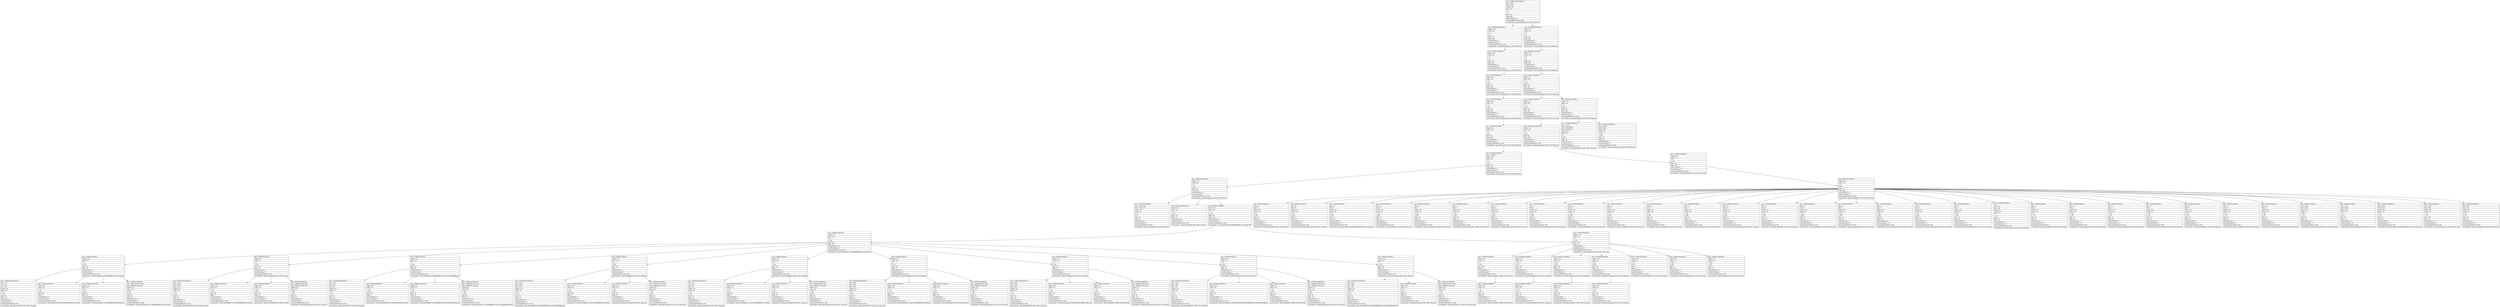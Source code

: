 digraph Layout {

	node [shape=record fontname=Arial];

	0	[label="{type = XCUIElementTypeApplication\l|name = Any.do\l|label = Any.do\l|enabled = true\l|visible = true\l|x = 0\l|y = 0\l|width = 414\l|height = 896\l|numberOfChildren = 3\l|eventGeneratedOnElement = false \l|screenshotPath = anydo-edit/S1/pngs/0.0_0.0_1242.0_2688.0.png\l}"]
	1	[label="{type = XCUIElementTypeWindow\l|enabled = true\l|visible = true\l|x = 0\l|y = 0\l|width = 414\l|height = 896\l|numberOfChildren = 1\l|numInParentLayout = 0\l|eventGeneratedOnElement = false \l|screenshotPath = anydo-edit/S1/pngs/0.0_0.0_1242.0_2688.0.png\l}"]
	2	[label="{type = XCUIElementTypeWindow\l|enabled = true\l|visible = true\l|x = 0\l|y = 0\l|width = 414\l|height = 896\l|numberOfChildren = 1\l|numInParentLayout = 2\l|eventGeneratedOnElement = false \l|screenshotPath = anydo-edit/S1/pngs/0.0_0.0_1242.0_2688.0.png\l}"]
	3	[label="{type = XCUIElementTypeOther\l|enabled = true\l|visible = true\l|x = 0\l|y = 0\l|width = 414\l|height = 896\l|numberOfChildren = 2\l|numInParentLayout = 0\l|eventGeneratedOnElement = false \l|screenshotPath = anydo-edit/S1/pngs/0.0_0.0_1242.0_2688.0.png\l}"]
	4	[label="{type = XCUIElementTypeOther\l|enabled = true\l|visible = true\l|x = 0\l|y = 0\l|width = 414\l|height = 896\l|numberOfChildren = 1\l|numInParentLayout = 0\l|eventGeneratedOnElement = false \l|screenshotPath = anydo-edit/S1/pngs/0.0_0.0_1242.0_2688.0.png\l}"]
	5	[label="{type = XCUIElementTypeOther\l|enabled = true\l|visible = true\l|x = 0\l|y = 54\l|width = 414\l|height = 842\l|numberOfChildren = 1\l|numInParentLayout = 1\l|eventGeneratedOnElement = false \l|screenshotPath = anydo-edit/S1/pngs/0.0_162.0_1242.0_2688.0.png\l}"]
	6	[label="{type = XCUIElementTypeOther\l|enabled = true\l|visible = true\l|x = 0\l|y = 595\l|width = 414\l|height = 301\l|numberOfChildren = 3\l|numInParentLayout = 0\l|eventGeneratedOnElement = false \l|screenshotPath = anydo-edit/S1/pngs/0.0_1785.0_1242.0_2688.0.png\l}"]
	7	[label="{type = XCUIElementTypeOther\l|enabled = true\l|visible = true\l|x = 0\l|y = 54\l|width = 414\l|height = 842\l|numberOfChildren = 1\l|numInParentLayout = 0\l|eventGeneratedOnElement = false \l|screenshotPath = anydo-edit/S1/pngs/0.0_162.0_1242.0_2688.0.png\l}"]
	8	[label="{type = XCUIElementTypeOther\l|enabled = true\l|visible = true\l|x = 0\l|y = 595\l|width = 414\l|height = 243\l|numberOfChildren = 1\l|numInParentLayout = 1\l|eventGeneratedOnElement = false \l|screenshotPath = anydo-edit/S1/pngs/0.0_1785.0_1242.0_2514.0.png\l}"]
	9	[label="{type = XCUIElementTypeOther\l|enabled = true\l|visible = true\l|x = 0\l|y = 595\l|width = 414\l|height = 301\l|numberOfChildren = 2\l|numInParentLayout = 2\l|eventGeneratedOnElement = false \l|screenshotPath = anydo-edit/S1/pngs/0.0_1785.0_1242.0_2688.0.png\l}"]
	10	[label="{type = XCUIElementTypeOther\l|enabled = true\l|visible = true\l|x = 0\l|y = 54\l|width = 414\l|height = 842\l|numberOfChildren = 1\l|numInParentLayout = 0\l|eventGeneratedOnElement = false \l|screenshotPath = anydo-edit/S1/pngs/0.0_162.0_1242.0_2688.0.png\l}"]
	11	[label="{type = XCUIElementTypeKeyboard\l|enabled = true\l|visible = true\l|x = 0\l|y = 595\l|width = 414\l|height = 243\l|numberOfChildren = 1\l|numInParentLayout = 0\l|eventGeneratedOnElement = false \l|screenshotPath = anydo-edit/S1/pngs/0.0_1785.0_1242.0_2514.0.png\l}"]
	12	[label="{type = XCUIElementTypeButton\l|value = فارسی\l|name = Next keyboard\l|label = Next keyboard\l|enabled = true\l|visible = true\l|x = 2\l|y = 829\l|width = 78\l|height = 66\l|numberOfChildren = 1\l|numInParentLayout = 0\l|eventGeneratedOnElement = false \l|screenshotPath = anydo-edit/S1/pngs/6.0_2487.0_240.0_2685.0.png\l}"]
	13	[label="{type = XCUIElementTypeButton\l|name = dictation\l|label = Dictate\l|enabled = true\l|visible = true\l|x = 334\l|y = 829\l|width = 78\l|height = 66\l|numberOfChildren = 1\l|numInParentLayout = 1\l|eventGeneratedOnElement = false \l|screenshotPath = anydo-edit/S1/pngs/1002.0_2487.0_1236.0_2685.0.png\l}"]
	14	[label="{type = XCUIElementTypeOther\l|name = mainView\l|enabled = true\l|visible = true\l|x = 0\l|y = 54\l|width = 414\l|height = 842\l|numberOfChildren = 3\l|numInParentLayout = 0\l|eventGeneratedOnElement = false \l|screenshotPath = anydo-edit/S1/pngs/0.0_162.0_1242.0_2688.0.png\l}"]
	15	[label="{type = XCUIElementTypeOther\l|enabled = true\l|visible = true\l|x = 0\l|y = 595\l|width = 414\l|height = 243\l|numberOfChildren = 1\l|numInParentLayout = 0\l|eventGeneratedOnElement = false \l|screenshotPath = anydo-edit/S1/pngs/0.0_1785.0_1242.0_2514.0.png\l}"]
	16	[label="{type = XCUIElementTypeOther\l|enabled = true\l|visible = true\l|x = 0\l|y = 54\l|width = 414\l|height = 842\l|numberOfChildren = 3\l|numInParentLayout = 1\l|eventGeneratedOnElement = false \l|screenshotPath = anydo-edit/S1/pngs/0.0_162.0_1242.0_2688.0.png\l}"]
	17	[label="{type = XCUIElementTypeOther\l|enabled = true\l|visible = true\l|x = 0\l|y = 595\l|width = 414\l|height = 243\l|numberOfChildren = 32\l|numInParentLayout = 0\l|eventGeneratedOnElement = false \l|screenshotPath = anydo-edit/S1/pngs/0.0_1785.0_1242.0_2514.0.png\l}"]
	18	[label="{type = XCUIElementTypeButton\l|name = moment back\l|label = moment back\l|enabled = true\l|visible = true\l|x = 10\l|y = 62\l|width = 40\l|height = 40\l|numberOfChildren = 0\l|numInParentLayout = 0\l|eventGeneratedOnElement = false \l|screenshotPath = anydo-edit/S1/pngs/30.0_186.0_150.0_306.0.png\l}"]
	19	[label="{type = XCUIElementTypeTextView\l|enabled = true\l|visible = true\l|x = 20\l|y = 110\l|width = 334\l|height = 40\l|numberOfChildren = 0\l|numInParentLayout = 1\l|eventGeneratedOnElement = true \l|screenshotPath = anydo-edit/S1/pngs/60.0_330.0_1062.0_450.0.png\l}"]
	20	[label="{type = XCUIElementTypeOther\l|enabled = true\l|visible = true\l|x = 0\l|y = 158\l|width = 414\l|height = 437\l|numberOfChildren = 2\l|numInParentLayout = 2\l|eventGeneratedOnElement = false \l|screenshotPath = anydo-edit/S1/pngs/0.0_474.00000000000006_1242.0_1785.0.png\l}"]
	21	[label="{type = XCUIElementTypeKey\l|name = Q\l|label = Q\l|enabled = true\l|visible = true\l|x = 2\l|y = 602\l|width = 41\l|height = 49\l|numberOfChildren = 0\l|numInParentLayout = 0\l|eventGeneratedOnElement = false \l|screenshotPath = anydo-edit/S1/pngs/6.0_1806.0_129.0_1953.0.png\l}"]
	22	[label="{type = XCUIElementTypeKey\l|name = W\l|label = W\l|enabled = true\l|visible = true\l|x = 43\l|y = 602\l|width = 41\l|height = 49\l|numberOfChildren = 0\l|numInParentLayout = 1\l|eventGeneratedOnElement = false \l|screenshotPath = anydo-edit/S1/pngs/129.0_1806.0_252.0_1953.0.png\l}"]
	23	[label="{type = XCUIElementTypeKey\l|name = E\l|label = E\l|enabled = true\l|visible = true\l|x = 84\l|y = 602\l|width = 41\l|height = 49\l|numberOfChildren = 0\l|numInParentLayout = 2\l|eventGeneratedOnElement = false \l|screenshotPath = anydo-edit/S1/pngs/252.00000000000003_1806.0_375.0_1953.0.png\l}"]
	24	[label="{type = XCUIElementTypeKey\l|name = R\l|label = R\l|enabled = true\l|visible = true\l|x = 125\l|y = 602\l|width = 41\l|height = 49\l|numberOfChildren = 0\l|numInParentLayout = 3\l|eventGeneratedOnElement = false \l|screenshotPath = anydo-edit/S1/pngs/375.0_1806.0_498.0_1953.0.png\l}"]
	25	[label="{type = XCUIElementTypeKey\l|name = T\l|label = T\l|enabled = true\l|visible = true\l|x = 166\l|y = 602\l|width = 41\l|height = 49\l|numberOfChildren = 0\l|numInParentLayout = 4\l|eventGeneratedOnElement = false \l|screenshotPath = anydo-edit/S1/pngs/498.0_1806.0_621.0_1953.0.png\l}"]
	26	[label="{type = XCUIElementTypeKey\l|name = Y\l|label = Y\l|enabled = true\l|visible = true\l|x = 207\l|y = 602\l|width = 41\l|height = 49\l|numberOfChildren = 0\l|numInParentLayout = 5\l|eventGeneratedOnElement = false \l|screenshotPath = anydo-edit/S1/pngs/621.0_1806.0_744.0_1953.0.png\l}"]
	27	[label="{type = XCUIElementTypeKey\l|name = U\l|label = U\l|enabled = true\l|visible = true\l|x = 248\l|y = 602\l|width = 41\l|height = 49\l|numberOfChildren = 0\l|numInParentLayout = 6\l|eventGeneratedOnElement = false \l|screenshotPath = anydo-edit/S1/pngs/744.0_1806.0_867.0_1953.0.png\l}"]
	28	[label="{type = XCUIElementTypeKey\l|name = I\l|label = I\l|enabled = true\l|visible = true\l|x = 289\l|y = 602\l|width = 41\l|height = 49\l|numberOfChildren = 0\l|numInParentLayout = 7\l|eventGeneratedOnElement = false \l|screenshotPath = anydo-edit/S1/pngs/867.0_1806.0_990.0_1953.0.png\l}"]
	29	[label="{type = XCUIElementTypeKey\l|name = O\l|label = O\l|enabled = true\l|visible = true\l|x = 330\l|y = 602\l|width = 41\l|height = 49\l|numberOfChildren = 0\l|numInParentLayout = 8\l|eventGeneratedOnElement = false \l|screenshotPath = anydo-edit/S1/pngs/990.0_1806.0_1113.0_1953.0.png\l}"]
	30	[label="{type = XCUIElementTypeKey\l|name = P\l|label = P\l|enabled = true\l|visible = true\l|x = 371\l|y = 602\l|width = 41\l|height = 49\l|numberOfChildren = 0\l|numInParentLayout = 9\l|eventGeneratedOnElement = false \l|screenshotPath = anydo-edit/S1/pngs/1113.0_1806.0_1236.0_1953.0.png\l}"]
	31	[label="{type = XCUIElementTypeKey\l|name = A\l|label = A\l|enabled = true\l|visible = true\l|x = 23\l|y = 658\l|width = 41\l|height = 49\l|numberOfChildren = 0\l|numInParentLayout = 10\l|eventGeneratedOnElement = false \l|screenshotPath = anydo-edit/S1/pngs/69.0_1974.0_192.0_2121.0.png\l}"]
	32	[label="{type = XCUIElementTypeKey\l|name = S\l|label = S\l|enabled = true\l|visible = true\l|x = 64\l|y = 658\l|width = 41\l|height = 49\l|numberOfChildren = 0\l|numInParentLayout = 11\l|eventGeneratedOnElement = false \l|screenshotPath = anydo-edit/S1/pngs/192.0_1974.0_315.0_2121.0.png\l}"]
	33	[label="{type = XCUIElementTypeKey\l|name = D\l|label = D\l|enabled = true\l|visible = true\l|x = 105\l|y = 658\l|width = 41\l|height = 49\l|numberOfChildren = 0\l|numInParentLayout = 12\l|eventGeneratedOnElement = false \l|screenshotPath = anydo-edit/S1/pngs/315.0_1974.0_438.0_2121.0.png\l}"]
	34	[label="{type = XCUIElementTypeKey\l|name = F\l|label = F\l|enabled = true\l|visible = true\l|x = 146\l|y = 658\l|width = 41\l|height = 49\l|numberOfChildren = 0\l|numInParentLayout = 13\l|eventGeneratedOnElement = false \l|screenshotPath = anydo-edit/S1/pngs/438.0_1974.0_561.0_2121.0.png\l}"]
	35	[label="{type = XCUIElementTypeKey\l|name = G\l|label = G\l|enabled = true\l|visible = true\l|x = 187\l|y = 658\l|width = 41\l|height = 49\l|numberOfChildren = 0\l|numInParentLayout = 14\l|eventGeneratedOnElement = false \l|screenshotPath = anydo-edit/S1/pngs/561.0_1974.0_684.0_2121.0.png\l}"]
	36	[label="{type = XCUIElementTypeKey\l|name = H\l|label = H\l|enabled = true\l|visible = true\l|x = 228\l|y = 658\l|width = 41\l|height = 49\l|numberOfChildren = 0\l|numInParentLayout = 15\l|eventGeneratedOnElement = false \l|screenshotPath = anydo-edit/S1/pngs/684.0_1974.0_807.0_2121.0.png\l}"]
	37	[label="{type = XCUIElementTypeKey\l|name = J\l|label = J\l|enabled = true\l|visible = true\l|x = 269\l|y = 658\l|width = 41\l|height = 49\l|numberOfChildren = 0\l|numInParentLayout = 16\l|eventGeneratedOnElement = false \l|screenshotPath = anydo-edit/S1/pngs/807.0_1974.0_930.0_2121.0.png\l}"]
	38	[label="{type = XCUIElementTypeKey\l|name = K\l|label = K\l|enabled = true\l|visible = true\l|x = 310\l|y = 658\l|width = 41\l|height = 49\l|numberOfChildren = 0\l|numInParentLayout = 17\l|eventGeneratedOnElement = false \l|screenshotPath = anydo-edit/S1/pngs/930.0_1974.0_1053.0_2121.0.png\l}"]
	39	[label="{type = XCUIElementTypeKey\l|name = L\l|label = L\l|enabled = true\l|visible = true\l|x = 351\l|y = 658\l|width = 41\l|height = 49\l|numberOfChildren = 0\l|numInParentLayout = 18\l|eventGeneratedOnElement = false \l|screenshotPath = anydo-edit/S1/pngs/1053.0_1974.0_1176.0_2121.0.png\l}"]
	40	[label="{type = XCUIElementTypeButton\l|value = 1\l|name = shift\l|label = shift\l|enabled = true\l|visible = true\l|x = 2\l|y = 714\l|width = 50\l|height = 49\l|numberOfChildren = 0\l|numInParentLayout = 19\l|eventGeneratedOnElement = false \l|screenshotPath = anydo-edit/S1/pngs/6.0_2142.0_156.0_2289.0.png\l}"]
	41	[label="{type = XCUIElementTypeKey\l|name = Z\l|label = Z\l|enabled = true\l|visible = true\l|x = 64\l|y = 714\l|width = 41\l|height = 49\l|numberOfChildren = 0\l|numInParentLayout = 20\l|eventGeneratedOnElement = false \l|screenshotPath = anydo-edit/S1/pngs/192.0_2142.0_315.0_2289.0.png\l}"]
	42	[label="{type = XCUIElementTypeKey\l|name = X\l|label = X\l|enabled = true\l|visible = true\l|x = 105\l|y = 714\l|width = 41\l|height = 49\l|numberOfChildren = 0\l|numInParentLayout = 21\l|eventGeneratedOnElement = false \l|screenshotPath = anydo-edit/S1/pngs/315.0_2142.0_438.0_2289.0.png\l}"]
	43	[label="{type = XCUIElementTypeKey\l|name = C\l|label = C\l|enabled = true\l|visible = true\l|x = 146\l|y = 714\l|width = 41\l|height = 49\l|numberOfChildren = 0\l|numInParentLayout = 22\l|eventGeneratedOnElement = false \l|screenshotPath = anydo-edit/S1/pngs/438.0_2142.0_561.0_2289.0.png\l}"]
	44	[label="{type = XCUIElementTypeKey\l|name = V\l|label = V\l|enabled = true\l|visible = true\l|x = 187\l|y = 714\l|width = 41\l|height = 49\l|numberOfChildren = 0\l|numInParentLayout = 23\l|eventGeneratedOnElement = false \l|screenshotPath = anydo-edit/S1/pngs/561.0_2142.0_684.0_2289.0.png\l}"]
	45	[label="{type = XCUIElementTypeKey\l|name = B\l|label = B\l|enabled = true\l|visible = true\l|x = 228\l|y = 714\l|width = 41\l|height = 49\l|numberOfChildren = 0\l|numInParentLayout = 24\l|eventGeneratedOnElement = false \l|screenshotPath = anydo-edit/S1/pngs/684.0_2142.0_807.0_2289.0.png\l}"]
	46	[label="{type = XCUIElementTypeKey\l|name = N\l|label = N\l|enabled = true\l|visible = true\l|x = 269\l|y = 714\l|width = 41\l|height = 49\l|numberOfChildren = 0\l|numInParentLayout = 25\l|eventGeneratedOnElement = false \l|screenshotPath = anydo-edit/S1/pngs/807.0_2142.0_930.0_2289.0.png\l}"]
	47	[label="{type = XCUIElementTypeKey\l|name = M\l|label = M\l|enabled = true\l|visible = true\l|x = 310\l|y = 714\l|width = 41\l|height = 49\l|numberOfChildren = 0\l|numInParentLayout = 26\l|eventGeneratedOnElement = false \l|screenshotPath = anydo-edit/S1/pngs/930.0_2142.0_1053.0_2289.0.png\l}"]
	48	[label="{type = XCUIElementTypeKey\l|name = delete\l|label = delete\l|enabled = true\l|visible = true\l|x = 362\l|y = 714\l|width = 50\l|height = 49\l|numberOfChildren = 0\l|numInParentLayout = 27\l|eventGeneratedOnElement = false \l|screenshotPath = anydo-edit/S1/pngs/1086.0_2142.0_1236.0_2289.0.png\l}"]
	49	[label="{type = XCUIElementTypeKey\l|name = more\l|label = numbers\l|enabled = true\l|visible = true\l|x = 2\l|y = 770\l|width = 51\l|height = 49\l|numberOfChildren = 0\l|numInParentLayout = 28\l|eventGeneratedOnElement = false \l|screenshotPath = anydo-edit/S1/pngs/6.0_2310.0_159.0_2457.0.png\l}"]
	50	[label="{type = XCUIElementTypeButton\l|name = Emoji\l|label = Emoji\l|enabled = true\l|visible = true\l|x = 53\l|y = 770\l|width = 52\l|height = 49\l|numberOfChildren = 0\l|numInParentLayout = 29\l|eventGeneratedOnElement = false \l|screenshotPath = anydo-edit/S1/pngs/159.00000000000003_2310.0_315.0_2457.0.png\l}"]
	51	[label="{type = XCUIElementTypeKey\l|name = space\l|label = space\l|enabled = true\l|visible = true\l|x = 105\l|y = 770\l|width = 205\l|height = 49\l|numberOfChildren = 0\l|numInParentLayout = 30\l|eventGeneratedOnElement = false \l|screenshotPath = anydo-edit/S1/pngs/315.0_2310.0_930.0_2457.0.png\l}"]
	52	[label="{type = XCUIElementTypeButton\l|name = Done\l|label = done\l|enabled = true\l|visible = true\l|x = 310\l|y = 770\l|width = 102\l|height = 49\l|numberOfChildren = 0\l|numInParentLayout = 31\l|eventGeneratedOnElement = false \l|screenshotPath = anydo-edit/S1/pngs/930.0_2310.0_1236.0_2457.0.png\l}"]
	53	[label="{type = XCUIElementTypeTable\l|enabled = true\l|visible = true\l|x = 0\l|y = 158\l|width = 414\l|height = 395\l|numberOfChildren = 18\l|numInParentLayout = 0\l|eventGeneratedOnElement = false \l|screenshotPath = anydo-edit/S1/pngs/0.0_474.00000000000006_1242.0_1659.0.png\l}"]
	54	[label="{type = XCUIElementTypeOther\l|enabled = true\l|visible = true\l|x = 0\l|y = 553\l|width = 414\l|height = 42\l|numberOfChildren = 7\l|numInParentLayout = 1\l|eventGeneratedOnElement = false \l|screenshotPath = anydo-edit/S1/pngs/0.0_1659.0_1242.0_1785.0.png\l}"]
	55	[label="{type = XCUIElementTypeCell\l|enabled = true\l|visible = true\l|x = 0\l|y = 158\l|width = 414\l|height = 44\l|numberOfChildren = 4\l|numInParentLayout = 0\l|eventGeneratedOnElement = false \l|screenshotPath = anydo-edit/S1/pngs/0.0_474.00000000000006_1242.0_606.0.png\l}"]
	56	[label="{type = XCUIElementTypeCell\l|enabled = true\l|visible = true\l|x = 0\l|y = 202\l|width = 414\l|height = 44\l|numberOfChildren = 4\l|numInParentLayout = 1\l|eventGeneratedOnElement = false \l|screenshotPath = anydo-edit/S1/pngs/0.0_606.0_1242.0_738.0.png\l}"]
	57	[label="{type = XCUIElementTypeCell\l|enabled = true\l|visible = true\l|x = 0\l|y = 246\l|width = 414\l|height = 44\l|numberOfChildren = 4\l|numInParentLayout = 2\l|eventGeneratedOnElement = false \l|screenshotPath = anydo-edit/S1/pngs/0.0_738.0000000000001_1242.0_870.0000000000001.png\l}"]
	58	[label="{type = XCUIElementTypeCell\l|enabled = true\l|visible = true\l|x = 0\l|y = 290\l|width = 414\l|height = 44\l|numberOfChildren = 4\l|numInParentLayout = 3\l|eventGeneratedOnElement = false \l|screenshotPath = anydo-edit/S1/pngs/0.0_870.0_1242.0_1002.0.png\l}"]
	59	[label="{type = XCUIElementTypeCell\l|enabled = true\l|visible = true\l|x = 0\l|y = 334\l|width = 414\l|height = 44\l|numberOfChildren = 4\l|numInParentLayout = 4\l|eventGeneratedOnElement = false \l|screenshotPath = anydo-edit/S1/pngs/0.0_1002.0_1242.0_1134.0.png\l}"]
	60	[label="{type = XCUIElementTypeCell\l|enabled = true\l|visible = true\l|x = 0\l|y = 378\l|width = 414\l|height = 44\l|numberOfChildren = 4\l|numInParentLayout = 5\l|eventGeneratedOnElement = false \l|screenshotPath = anydo-edit/S1/pngs/0.0_1134.0_1242.0_1266.0.png\l}"]
	61	[label="{type = XCUIElementTypeCell\l|enabled = true\l|visible = true\l|x = 0\l|y = 422\l|width = 414\l|height = 44\l|numberOfChildren = 4\l|numInParentLayout = 6\l|eventGeneratedOnElement = false \l|screenshotPath = anydo-edit/S1/pngs/0.0_1266.0_1242.0_1398.0.png\l}"]
	62	[label="{type = XCUIElementTypeCell\l|enabled = true\l|visible = true\l|x = 0\l|y = 466\l|width = 414\l|height = 44\l|numberOfChildren = 4\l|numInParentLayout = 7\l|eventGeneratedOnElement = false \l|screenshotPath = anydo-edit/S1/pngs/0.0_1398.0_1242.0_1530.0.png\l}"]
	63	[label="{type = XCUIElementTypeCell\l|enabled = true\l|visible = true\l|x = 0\l|y = 510\l|width = 414\l|height = 44\l|numberOfChildren = 4\l|numInParentLayout = 8\l|eventGeneratedOnElement = false \l|screenshotPath = anydo-edit/S1/pngs/0.0_1530.0_1242.0_1662.0.png\l}"]
	64	[label="{type = XCUIElementTypeOther\l|enabled = true\l|visible = true\l|x = 0\l|y = 553\l|width = 103\l|height = 42\l|numberOfChildren = 3\l|numInParentLayout = 0\l|eventGeneratedOnElement = false \l|screenshotPath = anydo-edit/S1/pngs/0.0_1659.0_309.0_1785.0.png\l}"]
	65	[label="{type = XCUIElementTypeOther\l|enabled = true\l|visible = true\l|x = 103\l|y = 553\l|width = 104\l|height = 42\l|numberOfChildren = 3\l|numInParentLayout = 1\l|eventGeneratedOnElement = false \l|screenshotPath = anydo-edit/S1/pngs/309.0_1659.0_621.0_1785.0.png\l}"]
	66	[label="{type = XCUIElementTypeOther\l|enabled = true\l|visible = true\l|x = 207\l|y = 553\l|width = 104\l|height = 42\l|numberOfChildren = 3\l|numInParentLayout = 2\l|eventGeneratedOnElement = false \l|screenshotPath = anydo-edit/S1/pngs/621.0_1659.0_933.0_1785.0.png\l}"]
	67	[label="{type = XCUIElementTypeOther\l|enabled = true\l|visible = true\l|x = 311\l|y = 553\l|width = 103\l|height = 42\l|numberOfChildren = 3\l|numInParentLayout = 3\l|eventGeneratedOnElement = false \l|screenshotPath = anydo-edit/S1/pngs/933.0_1659.0_1242.0_1785.0.png\l}"]
	68	[label="{type = XCUIElementTypeOther\l|enabled = true\l|visible = true\l|x = 102\l|y = 567\l|width = 2\l|height = 14\l|numberOfChildren = 0\l|numInParentLayout = 4\l|eventGeneratedOnElement = false \l|screenshotPath = anydo-edit/S1/pngs/306.0_1701.0_312.0_1743.0.png\l}"]
	69	[label="{type = XCUIElementTypeOther\l|enabled = true\l|visible = true\l|x = 206\l|y = 567\l|width = 2\l|height = 14\l|numberOfChildren = 0\l|numInParentLayout = 5\l|eventGeneratedOnElement = false \l|screenshotPath = anydo-edit/S1/pngs/618.0_1701.0_624.0_1743.0.png\l}"]
	70	[label="{type = XCUIElementTypeOther\l|enabled = true\l|visible = true\l|x = 310\l|y = 567\l|width = 2\l|height = 14\l|numberOfChildren = 0\l|numInParentLayout = 6\l|eventGeneratedOnElement = false \l|screenshotPath = anydo-edit/S1/pngs/930.0_1701.0_936.0_1743.0.png\l}"]
	71	[label="{type = XCUIElementTypeStaticText\l|value = Call\l|name = Call\l|label = Call\l|enabled = true\l|visible = true\l|x = 60\l|y = 168\l|width = 28\l|height = 20\l|numberOfChildren = 0\l|numInParentLayout = 0\l|eventGeneratedOnElement = false \l|screenshotPath = anydo-edit/S1/pngs/180.0_504.0_264.0_564.0.png\l}"]
	72	[label="{type = XCUIElementTypeOther\l|enabled = true\l|visible = true\l|x = 15\l|y = 201\l|width = 305\l|height = 1\l|numberOfChildren = 0\l|numInParentLayout = 1\l|eventGeneratedOnElement = false \l|screenshotPath = anydo-edit/S1/pngs/45.0_603.0_960.0000000000001_606.0.png\l}"]
	73	[label="{type = XCUIElementTypeOther\l|enabled = true\l|visible = true\l|x = 20\l|y = 158\l|width = 40\l|height = 44\l|numberOfChildren = 1\l|numInParentLayout = 2\l|eventGeneratedOnElement = false \l|screenshotPath = anydo-edit/S1/pngs/60.0_474.00000000000006_180.0_606.0.png\l}"]
	74	[label="{type = XCUIElementTypeButton\l|name = diagonal left corner arrow\l|label = diagonal left corner arrow\l|enabled = true\l|visible = true\l|x = 369\l|y = 158\l|width = 40\l|height = 44\l|numberOfChildren = 0\l|numInParentLayout = 3\l|eventGeneratedOnElement = false \l|screenshotPath = anydo-edit/S1/pngs/1107.0_474.00000000000006_1227.0_606.0.png\l}"]
	75	[label="{type = XCUIElementTypeStaticText\l|value = Check\l|name = Check\l|label = Check\l|enabled = true\l|visible = true\l|x = 60\l|y = 212\l|width = 46\l|height = 20\l|numberOfChildren = 0\l|numInParentLayout = 0\l|eventGeneratedOnElement = false \l|screenshotPath = anydo-edit/S1/pngs/180.0_636.0_318.0_696.0.png\l}"]
	76	[label="{type = XCUIElementTypeOther\l|enabled = true\l|visible = true\l|x = 15\l|y = 245\l|width = 305\l|height = 1\l|numberOfChildren = 0\l|numInParentLayout = 1\l|eventGeneratedOnElement = false \l|screenshotPath = anydo-edit/S1/pngs/45.0_735.0_960.0000000000001_738.0.png\l}"]
	77	[label="{type = XCUIElementTypeOther\l|enabled = true\l|visible = true\l|x = 20\l|y = 202\l|width = 40\l|height = 44\l|numberOfChildren = 1\l|numInParentLayout = 2\l|eventGeneratedOnElement = false \l|screenshotPath = anydo-edit/S1/pngs/60.0_606.0_180.0_738.0.png\l}"]
	78	[label="{type = XCUIElementTypeButton\l|name = diagonal left corner arrow\l|label = diagonal left corner arrow\l|enabled = true\l|visible = true\l|x = 369\l|y = 202\l|width = 40\l|height = 44\l|numberOfChildren = 0\l|numInParentLayout = 3\l|eventGeneratedOnElement = false \l|screenshotPath = anydo-edit/S1/pngs/1107.0_606.0_1227.0_738.0.png\l}"]
	79	[label="{type = XCUIElementTypeStaticText\l|value = Get\l|name = Get\l|label = Get\l|enabled = true\l|visible = true\l|x = 60\l|y = 256\l|width = 26\l|height = 20\l|numberOfChildren = 0\l|numInParentLayout = 0\l|eventGeneratedOnElement = false \l|screenshotPath = anydo-edit/S1/pngs/180.0_768.0_258.0_828.0.png\l}"]
	80	[label="{type = XCUIElementTypeOther\l|enabled = true\l|visible = true\l|x = 15\l|y = 289\l|width = 305\l|height = 1\l|numberOfChildren = 0\l|numInParentLayout = 1\l|eventGeneratedOnElement = false \l|screenshotPath = anydo-edit/S1/pngs/45.0_867.0_960.0000000000001_870.0.png\l}"]
	81	[label="{type = XCUIElementTypeOther\l|enabled = true\l|visible = true\l|x = 20\l|y = 246\l|width = 40\l|height = 44\l|numberOfChildren = 1\l|numInParentLayout = 2\l|eventGeneratedOnElement = false \l|screenshotPath = anydo-edit/S1/pngs/60.0_738.0000000000001_180.0_870.0000000000001.png\l}"]
	82	[label="{type = XCUIElementTypeButton\l|name = diagonal left corner arrow\l|label = diagonal left corner arrow\l|enabled = true\l|visible = true\l|x = 369\l|y = 246\l|width = 40\l|height = 44\l|numberOfChildren = 0\l|numInParentLayout = 3\l|eventGeneratedOnElement = false \l|screenshotPath = anydo-edit/S1/pngs/1107.0_738.0000000000001_1227.0_870.0000000000001.png\l}"]
	83	[label="{type = XCUIElementTypeStaticText\l|value = Email\l|name = Email\l|label = Email\l|enabled = true\l|visible = true\l|x = 60\l|y = 300\l|width = 40\l|height = 20\l|numberOfChildren = 0\l|numInParentLayout = 0\l|eventGeneratedOnElement = false \l|screenshotPath = anydo-edit/S1/pngs/180.0_899.9999999999999_300.0_959.9999999999999.png\l}"]
	84	[label="{type = XCUIElementTypeOther\l|enabled = true\l|visible = true\l|x = 15\l|y = 333\l|width = 305\l|height = 1\l|numberOfChildren = 0\l|numInParentLayout = 1\l|eventGeneratedOnElement = false \l|screenshotPath = anydo-edit/S1/pngs/45.0_999.0_960.0000000000001_1002.0.png\l}"]
	85	[label="{type = XCUIElementTypeOther\l|enabled = true\l|visible = true\l|x = 20\l|y = 290\l|width = 40\l|height = 44\l|numberOfChildren = 1\l|numInParentLayout = 2\l|eventGeneratedOnElement = false \l|screenshotPath = anydo-edit/S1/pngs/60.0_870.0_180.0_1002.0.png\l}"]
	86	[label="{type = XCUIElementTypeButton\l|name = diagonal left corner arrow\l|label = diagonal left corner arrow\l|enabled = true\l|visible = true\l|x = 369\l|y = 290\l|width = 40\l|height = 44\l|numberOfChildren = 0\l|numInParentLayout = 3\l|eventGeneratedOnElement = false \l|screenshotPath = anydo-edit/S1/pngs/1107.0_870.0_1227.0_1002.0.png\l}"]
	87	[label="{type = XCUIElementTypeStaticText\l|value = Buy\l|name = Buy\l|label = Buy\l|enabled = true\l|visible = true\l|x = 60\l|y = 344\l|width = 28\l|height = 20\l|numberOfChildren = 0\l|numInParentLayout = 0\l|eventGeneratedOnElement = false \l|screenshotPath = anydo-edit/S1/pngs/180.0_1032.0_264.0_1092.0.png\l}"]
	88	[label="{type = XCUIElementTypeOther\l|enabled = true\l|visible = true\l|x = 15\l|y = 377\l|width = 305\l|height = 1\l|numberOfChildren = 0\l|numInParentLayout = 1\l|eventGeneratedOnElement = false \l|screenshotPath = anydo-edit/S1/pngs/45.0_1131.0_960.0000000000001_1134.0.png\l}"]
	89	[label="{type = XCUIElementTypeOther\l|enabled = true\l|visible = true\l|x = 20\l|y = 334\l|width = 40\l|height = 44\l|numberOfChildren = 1\l|numInParentLayout = 2\l|eventGeneratedOnElement = false \l|screenshotPath = anydo-edit/S1/pngs/60.0_1002.0_180.0_1134.0.png\l}"]
	90	[label="{type = XCUIElementTypeButton\l|name = diagonal left corner arrow\l|label = diagonal left corner arrow\l|enabled = true\l|visible = true\l|x = 369\l|y = 334\l|width = 40\l|height = 44\l|numberOfChildren = 0\l|numInParentLayout = 3\l|eventGeneratedOnElement = false \l|screenshotPath = anydo-edit/S1/pngs/1107.0_1002.0_1227.0_1134.0.png\l}"]
	91	[label="{type = XCUIElementTypeStaticText\l|value = Meet\l|name = Meet\l|label = Meet\l|enabled = true\l|visible = true\l|x = 60\l|y = 388\l|width = 37\l|height = 20\l|numberOfChildren = 0\l|numInParentLayout = 0\l|eventGeneratedOnElement = false \l|screenshotPath = anydo-edit/S1/pngs/180.0_1164.0_291.0_1224.0.png\l}"]
	92	[label="{type = XCUIElementTypeOther\l|enabled = true\l|visible = true\l|x = 15\l|y = 421\l|width = 305\l|height = 1\l|numberOfChildren = 0\l|numInParentLayout = 1\l|eventGeneratedOnElement = false \l|screenshotPath = anydo-edit/S1/pngs/45.0_1263.0_960.0000000000001_1266.0.png\l}"]
	93	[label="{type = XCUIElementTypeOther\l|enabled = true\l|visible = true\l|x = 20\l|y = 378\l|width = 40\l|height = 44\l|numberOfChildren = 1\l|numInParentLayout = 2\l|eventGeneratedOnElement = false \l|screenshotPath = anydo-edit/S1/pngs/60.0_1134.0_180.0_1266.0.png\l}"]
	94	[label="{type = XCUIElementTypeButton\l|name = diagonal left corner arrow\l|label = diagonal left corner arrow\l|enabled = true\l|visible = true\l|x = 369\l|y = 378\l|width = 40\l|height = 44\l|numberOfChildren = 0\l|numInParentLayout = 3\l|eventGeneratedOnElement = false \l|screenshotPath = anydo-edit/S1/pngs/1107.0_1134.0_1227.0_1266.0.png\l}"]
	95	[label="{type = XCUIElementTypeStaticText\l|value = Clean\l|name = Clean\l|label = Clean\l|enabled = true\l|visible = true\l|x = 60\l|y = 432\l|width = 42\l|height = 20\l|numberOfChildren = 0\l|numInParentLayout = 0\l|eventGeneratedOnElement = false \l|screenshotPath = anydo-edit/S1/pngs/180.0_1296.0_306.0_1356.0.png\l}"]
	96	[label="{type = XCUIElementTypeOther\l|enabled = true\l|visible = true\l|x = 15\l|y = 465\l|width = 305\l|height = 1\l|numberOfChildren = 0\l|numInParentLayout = 1\l|eventGeneratedOnElement = false \l|screenshotPath = anydo-edit/S1/pngs/45.0_1395.0_960.0000000000001_1398.0.png\l}"]
	97	[label="{type = XCUIElementTypeOther\l|enabled = true\l|visible = true\l|x = 20\l|y = 422\l|width = 40\l|height = 44\l|numberOfChildren = 1\l|numInParentLayout = 2\l|eventGeneratedOnElement = false \l|screenshotPath = anydo-edit/S1/pngs/60.0_1266.0_180.0_1398.0.png\l}"]
	98	[label="{type = XCUIElementTypeButton\l|name = diagonal left corner arrow\l|label = diagonal left corner arrow\l|enabled = true\l|visible = true\l|x = 369\l|y = 422\l|width = 40\l|height = 44\l|numberOfChildren = 0\l|numInParentLayout = 3\l|eventGeneratedOnElement = false \l|screenshotPath = anydo-edit/S1/pngs/1107.0_1266.0_1227.0_1398.0.png\l}"]
	99	[label="{type = XCUIElementTypeStaticText\l|value = Take\l|name = Take\l|label = Take\l|enabled = true\l|visible = true\l|x = 60\l|y = 476\l|width = 33\l|height = 20\l|numberOfChildren = 0\l|numInParentLayout = 0\l|eventGeneratedOnElement = false \l|screenshotPath = anydo-edit/S1/pngs/180.0_1428.0_279.0_1488.0.png\l}"]
	100	[label="{type = XCUIElementTypeOther\l|enabled = true\l|visible = true\l|x = 15\l|y = 509\l|width = 305\l|height = 1\l|numberOfChildren = 0\l|numInParentLayout = 1\l|eventGeneratedOnElement = false \l|screenshotPath = anydo-edit/S1/pngs/45.0_1526.9999999999998_960.0000000000001_1529.9999999999998.png\l}"]
	101	[label="{type = XCUIElementTypeOther\l|enabled = true\l|visible = true\l|x = 20\l|y = 466\l|width = 40\l|height = 44\l|numberOfChildren = 1\l|numInParentLayout = 2\l|eventGeneratedOnElement = false \l|screenshotPath = anydo-edit/S1/pngs/60.0_1398.0_180.0_1530.0.png\l}"]
	102	[label="{type = XCUIElementTypeButton\l|name = diagonal left corner arrow\l|label = diagonal left corner arrow\l|enabled = true\l|visible = true\l|x = 369\l|y = 466\l|width = 40\l|height = 44\l|numberOfChildren = 0\l|numInParentLayout = 3\l|eventGeneratedOnElement = false \l|screenshotPath = anydo-edit/S1/pngs/1107.0_1398.0_1227.0_1530.0.png\l}"]
	103	[label="{type = XCUIElementTypeStaticText\l|value = Send\l|name = Send\l|label = Send\l|enabled = true\l|visible = true\l|x = 60\l|y = 520\l|width = 38\l|height = 20\l|numberOfChildren = 0\l|numInParentLayout = 0\l|eventGeneratedOnElement = false \l|screenshotPath = anydo-edit/S1/pngs/180.0_1560.0000000000002_294.0_1620.0000000000002.png\l}"]
	104	[label="{type = XCUIElementTypeOther\l|enabled = true\l|visible = true\l|x = 20\l|y = 510\l|width = 40\l|height = 44\l|numberOfChildren = 1\l|numInParentLayout = 2\l|eventGeneratedOnElement = false \l|screenshotPath = anydo-edit/S1/pngs/60.0_1530.0_180.0_1662.0.png\l}"]
	105	[label="{type = XCUIElementTypeButton\l|name = diagonal left corner arrow\l|label = diagonal left corner arrow\l|enabled = true\l|visible = true\l|x = 369\l|y = 510\l|width = 40\l|height = 44\l|numberOfChildren = 0\l|numInParentLayout = 3\l|eventGeneratedOnElement = false \l|screenshotPath = anydo-edit/S1/pngs/1107.0_1530.0_1227.0_1662.0.png\l}"]
	106	[label="{type = XCUIElementTypeButton\l|enabled = true\l|visible = true\l|x = 0\l|y = 553\l|width = 103\l|height = 42\l|numberOfChildren = 1\l|numInParentLayout = 0\l|eventGeneratedOnElement = false \l|screenshotPath = anydo-edit/S1/pngs/0.0_1659.0_309.0_1785.0.png\l}"]
	107	[label="{type = XCUIElementTypeButton\l|enabled = true\l|visible = true\l|x = 103\l|y = 553\l|width = 104\l|height = 42\l|numberOfChildren = 1\l|numInParentLayout = 0\l|eventGeneratedOnElement = false \l|screenshotPath = anydo-edit/S1/pngs/309.0_1659.0_621.0_1785.0.png\l}"]
	108	[label="{type = XCUIElementTypeButton\l|enabled = true\l|visible = true\l|x = 207\l|y = 553\l|width = 104\l|height = 42\l|numberOfChildren = 1\l|numInParentLayout = 0\l|eventGeneratedOnElement = false \l|screenshotPath = anydo-edit/S1/pngs/621.0_1659.0_933.0_1785.0.png\l}"]
	109	[label="{type = XCUIElementTypeButton\l|enabled = true\l|visible = true\l|x = 311\l|y = 553\l|width = 103\l|height = 42\l|numberOfChildren = 1\l|numInParentLayout = 0\l|eventGeneratedOnElement = false \l|screenshotPath = anydo-edit/S1/pngs/933.0_1659.0_1242.0_1785.0.png\l}"]


	0 -> 1
	0 -> 2
	1 -> 3
	2 -> 4
	3 -> 5
	4 -> 6
	5 -> 7
	6 -> 8
	6 -> 9
	7 -> 10
	8 -> 11
	9 -> 12
	9 -> 13
	10 -> 14
	11 -> 15
	14 -> 16
	15 -> 17
	16 -> 18
	16 -> 19
	16 -> 20
	17 -> 21
	17 -> 22
	17 -> 23
	17 -> 24
	17 -> 25
	17 -> 26
	17 -> 27
	17 -> 28
	17 -> 29
	17 -> 30
	17 -> 31
	17 -> 32
	17 -> 33
	17 -> 34
	17 -> 35
	17 -> 36
	17 -> 37
	17 -> 38
	17 -> 39
	17 -> 40
	17 -> 41
	17 -> 42
	17 -> 43
	17 -> 44
	17 -> 45
	17 -> 46
	17 -> 47
	17 -> 48
	17 -> 49
	17 -> 50
	17 -> 51
	17 -> 52
	20 -> 53
	20 -> 54
	53 -> 55
	53 -> 56
	53 -> 57
	53 -> 58
	53 -> 59
	53 -> 60
	53 -> 61
	53 -> 62
	53 -> 63
	54 -> 64
	54 -> 65
	54 -> 66
	54 -> 67
	54 -> 68
	54 -> 69
	54 -> 70
	55 -> 71
	55 -> 72
	55 -> 73
	55 -> 74
	56 -> 75
	56 -> 76
	56 -> 77
	56 -> 78
	57 -> 79
	57 -> 80
	57 -> 81
	57 -> 82
	58 -> 83
	58 -> 84
	58 -> 85
	58 -> 86
	59 -> 87
	59 -> 88
	59 -> 89
	59 -> 90
	60 -> 91
	60 -> 92
	60 -> 93
	60 -> 94
	61 -> 95
	61 -> 96
	61 -> 97
	61 -> 98
	62 -> 99
	62 -> 100
	62 -> 101
	62 -> 102
	63 -> 103
	63 -> 104
	63 -> 105
	64 -> 106
	65 -> 107
	66 -> 108
	67 -> 109


}